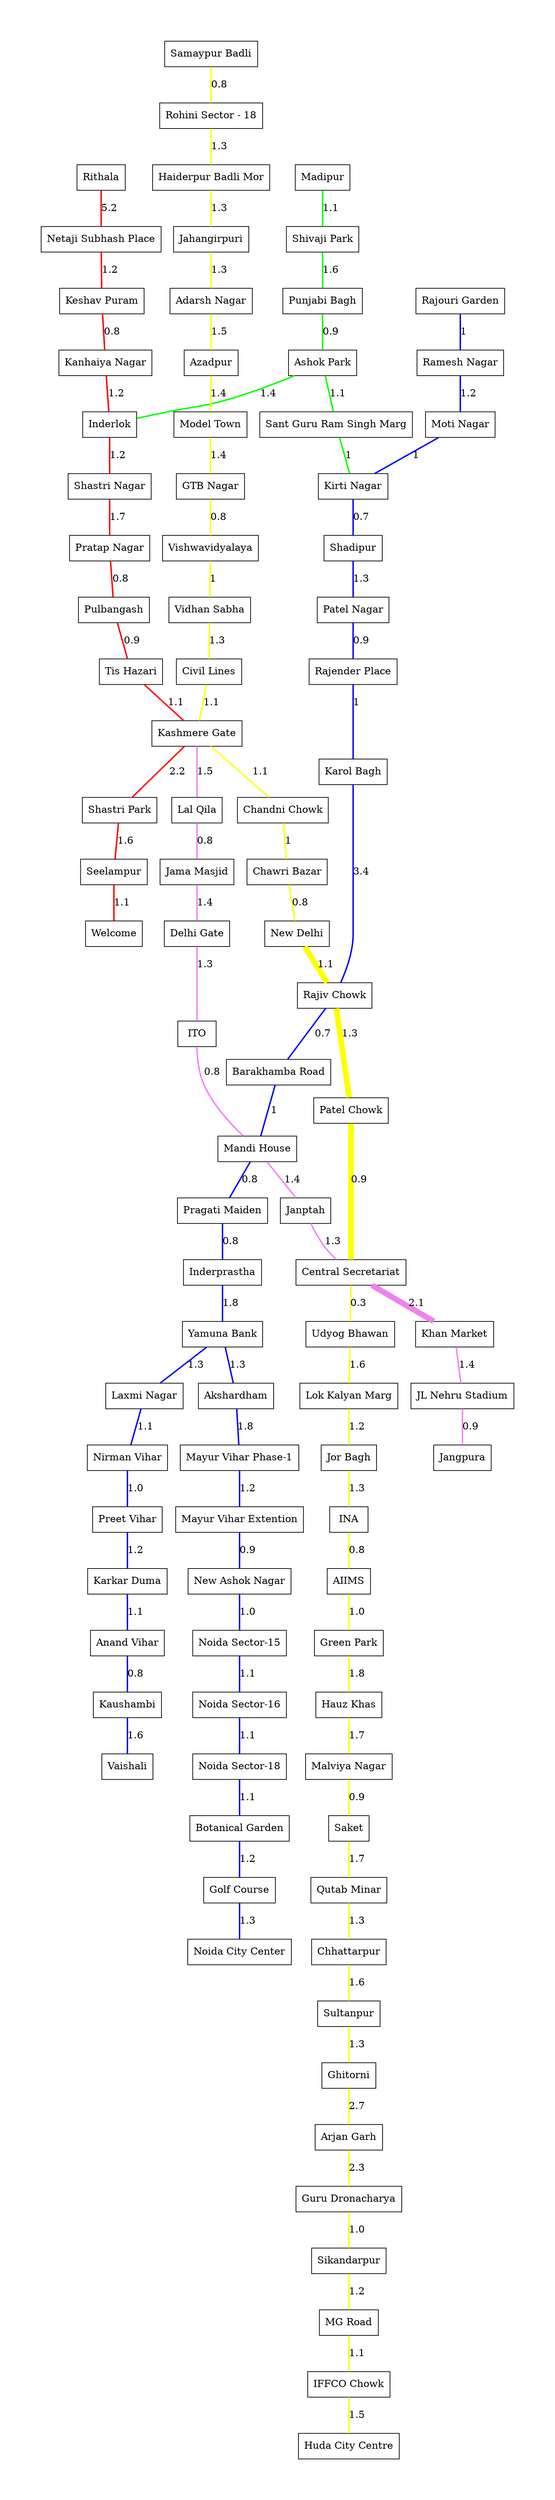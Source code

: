 graph G {
node [shape=rect,dpi=600] margin=0.75

//red
"Rithala" -- "Netaji Subhash Place" [label="5.2",color=red ,penwidth="2"];
"Netaji Subhash Place" -- "Keshav Puram" [label="1.2",color=red ,penwidth="2"];
"Keshav Puram" -- "Kanhaiya Nagar" [label="0.8",color=red ,penwidth="2"];
"Kanhaiya Nagar" -- "Inderlok" [label="1.2",color=red ,penwidth="2"];
"Inderlok" -- "Shastri Nagar" [label="1.2",color=red ,penwidth="2"];
"Shastri Nagar" -- "Pratap Nagar" [label="1.7",color=red ,penwidth="2"];
"Pratap Nagar" -- "Pulbangash" [label="0.8",color=red ,penwidth="2"];
"Pulbangash" -- "Tis Hazari" [label="0.9",color=red ,penwidth="2"];
"Tis Hazari" -- "Kashmere Gate" [label="1.1",color=red ,penwidth="2"];
"Kashmere Gate" -- "Shastri Park" [label="2.2",color=red ,penwidth="2"];
"Shastri Park" -- "Seelampur" [label="1.6",color=red ,penwidth="2"];
"Seelampur" -- "Welcome" [label="1.1",color=red ,penwidth="2"];

//blue
"Rajouri Garden" -- "Ramesh Nagar" [label="1",color=blue ,penwidth="2"];
"Ramesh Nagar" -- "Moti Nagar" [label="1.2",color=blue ,penwidth="2"];
"Moti Nagar" -- "Kirti Nagar" [label="1",color=blue ,penwidth="2"];
"Kirti Nagar" -- "Shadipur" [label="0.7",color=blue ,penwidth="2"];
"Shadipur" -- "Patel Nagar" [label="1.3",color=blue ,penwidth="2"];
"Patel Nagar" -- "Rajender Place" [label="0.9",color=blue ,penwidth="2"];
"Rajender Place" -- "Karol Bagh" [label="1",color=blue ,penwidth="2"];
"Karol Bagh" -- "Rajiv Chowk" [label="3.4",color=blue ,penwidth="2"];
"Rajiv Chowk" -- "Barakhamba Road" [label="0.7",color=blue ,penwidth="2"];
"Barakhamba Road" -- "Mandi House" [label="1",color=blue ,penwidth="2"];
"Mandi House" -- "Pragati Maiden" [label="0.8",color=blue ,penwidth="2"];
"Pragati Maiden" -- "Inderprastha" [label="0.8",color=blue ,penwidth="2"];
"Inderprastha" -- "Yamuna Bank" [label="1.8",color=blue ,penwidth="2"];
"Yamuna Bank" -- "Laxmi Nagar" [label="1.3",color=blue ,penwidth="2"];
"Laxmi Nagar" -- "Nirman Vihar" [label="1.1",color=blue ,penwidth="2"];
"Nirman Vihar" -- "Preet Vihar" [label="1.0",color=blue ,penwidth="2"];
"Preet Vihar" -- "Karkar Duma" [label="1.2",color=blue ,penwidth="2"];
"Karkar Duma" -- "Anand Vihar" [label="1.1",color=blue ,penwidth="2"];
"Anand Vihar" -- "Kaushambi" [label="0.8",color=blue ,penwidth="2"];
"Kaushambi" -- "Vaishali" [label="1.6",color=blue ,penwidth="2"];
"Yamuna Bank" -- "Akshardham" [label="1.3",color=blue ,penwidth="2"];
"Akshardham" -- "Mayur Vihar Phase-1" [label="1.8",color=blue ,penwidth="2"];
"Mayur Vihar Phase-1" -- "Mayur Vihar Extention" [label="1.2",color=blue ,penwidth="2"];
"Mayur Vihar Extention" -- "New Ashok Nagar" [label="0.9",color=blue ,penwidth="2"];
"New Ashok Nagar" -- "Noida Sector-15" [label="1.0",color=blue ,penwidth="2"];
"Noida Sector-15" -- "Noida Sector-16" [label="1.1",color=blue ,penwidth="2"];
"Noida Sector-16" -- "Noida Sector-18" [label="1.1",color=blue ,penwidth="2"];
"Noida Sector-18" -- "Botanical Garden" [label="1.1",color=blue ,penwidth="2"];
"Botanical Garden" -- "Golf Course" [label="1.2",color=blue ,penwidth="2"];
"Golf Course" -- "Noida City Center" [label="1.3",color=blue ,penwidth="2"];

//green
"Madipur" -- "Shivaji Park" [label="1.1",color=green ,penwidth="2"];
"Shivaji Park" -- "Punjabi Bagh" [label="1.6",color=green ,penwidth="2"];
"Punjabi Bagh" -- "Ashok Park" [label="0.9",color=green ,penwidth="2"];
"Ashok Park" -- "Inderlok" [label="1.4",color=green ,penwidth="2"];
"Ashok Park" -- "Sant Guru Ram Singh Marg" [label="1.1",color=green ,penwidth="2"];
"Sant Guru Ram Singh Marg" -- "Kirti Nagar" [label="1",color=green ,penwidth="2"];

//violet
"Kashmere Gate" -- "Lal Qila" [label="1.5",color=violet ,penwidth="2"];
"Lal Qila" -- "Jama Masjid" [label="0.8",color=violet ,penwidth="2"];
"Jama Masjid" -- "Delhi Gate" [label="1.4",color=violet ,penwidth="2"];
"Delhi Gate" -- "ITO" [label="1.3",color=violet ,penwidth="2"];
"ITO" -- "Mandi House" [label="0.8",color=violet ,penwidth="2"];
"Mandi House" -- "Janptah" [label="1.4",color=violet ,penwidth="2"];
"Janptah" -- "Central Secretariat" [label="1.3",color=violet ,penwidth="2"];
"Central Secretariat" -- "Khan Market" [label="2.1",color=violet ,penwidth="8"];
"Khan Market" -- "JL Nehru Stadium" [label="1.4",color=violet ,penwidth="2"];
"JL Nehru Stadium" -- "Jangpura" [label="0.9",color=violet ,penwidth="2"];

//yellow
"Vishwavidyalaya" -- "Vidhan Sabha" [label="1",color=yellow ,penwidth="2"];
"Vidhan Sabha" -- "Civil Lines" [label="1.3",color=yellow ,penwidth="2"];
"Civil Lines" -- "Kashmere Gate" [label="1.1",color=yellow ,penwidth="2"];
"Kashmere Gate" -- "Chandni Chowk" [label="1.1",color=yellow ,penwidth="2"];
"Chandni Chowk" -- "Chawri Bazar" [label="1",color=yellow ,penwidth="2"];
"Chawri Bazar" -- "New Delhi" [label="0.8",color=yellow ,penwidth="2"];
"New Delhi" -- "Rajiv Chowk" [label="1.1",color=yellow ,penwidth="8"];
"Rajiv Chowk" -- "Patel Chowk" [label="1.3",color=yellow ,penwidth="8"];
"Patel Chowk" -- "Central Secretariat" [label="0.9",color=yellow ,penwidth="8"];
"Central Secretariat" -- "Udyog Bhawan" [label="0.3",color=yellow ,penwidth="2"];
"Udyog Bhawan" -- "Lok Kalyan Marg" [label="1.6",color=yellow ,penwidth="2"];
"Lok Kalyan Marg" -- "Jor Bagh" [label="1.2",color=yellow ,penwidth="2"];
"Samaypur Badli" -- "Rohini Sector - 18" [label="0.8",color=yellow ,penwidth="2"];
"Rohini Sector - 18" -- "Haiderpur Badli Mor" [label="1.3",color=yellow ,penwidth="2"];
"Haiderpur Badli Mor" -- "Jahangirpuri" [label="1.3",color=yellow ,penwidth="2"];
"Jahangirpuri" -- "Adarsh Nagar" [label="1.3",color=yellow ,penwidth="2"];
"Adarsh Nagar" -- "Azadpur" [label="1.5",color=yellow ,penwidth="2"];
"Azadpur" -- "Model Town" [label="1.4",color=yellow ,penwidth="2"];
"Model Town" -- "GTB Nagar" [label="1.4",color=yellow ,penwidth="2"];
"GTB Nagar" -- "Vishwavidyalaya" [label="0.8",color=yellow ,penwidth="2"];
"Jor Bagh" -- "INA" [label="1.3",color=yellow ,penwidth="2"];
"INA" -- "AIIMS" [label="0.8",color=yellow ,penwidth="2"];
"AIIMS" -- "Green Park" [label="1.0",color=yellow ,penwidth="2"];
"Green Park" -- "Hauz Khas" [label="1.8",color=yellow ,penwidth="2"];
"Hauz Khas" -- "Malviya Nagar" [label="1.7",color=yellow ,penwidth="2"];
"Malviya Nagar" -- "Saket" [label="0.9",color=yellow ,penwidth="2"];
"Saket" -- "Qutab Minar" [label="1.7",color=yellow ,penwidth="2"];
"Qutab Minar" -- "Chhattarpur" [label="1.3",color=yellow ,penwidth="2"];
"Chhattarpur" -- "Sultanpur" [label="1.6",color=yellow ,penwidth="2"];
"Sultanpur" -- "Ghitorni" [label="1.3",color=yellow ,penwidth="2"];
"Ghitorni" -- "Arjan Garh" [label="2.7",color=yellow ,penwidth="2"];
"Arjan Garh" -- "Guru Dronacharya" [label="2.3",color=yellow ,penwidth="2"];
"Guru Dronacharya" -- "Sikandarpur" [label="1.0",color=yellow ,penwidth="2"];
"Sikandarpur" -- "MG Road" [label="1.2",color=yellow ,penwidth="2"];
"MG Road" -- "IFFCO Chowk" [label="1.1",color=yellow ,penwidth="2"];
"IFFCO Chowk" -- "Huda City Centre" [label="1.5",color=yellow ,penwidth="2"];
}